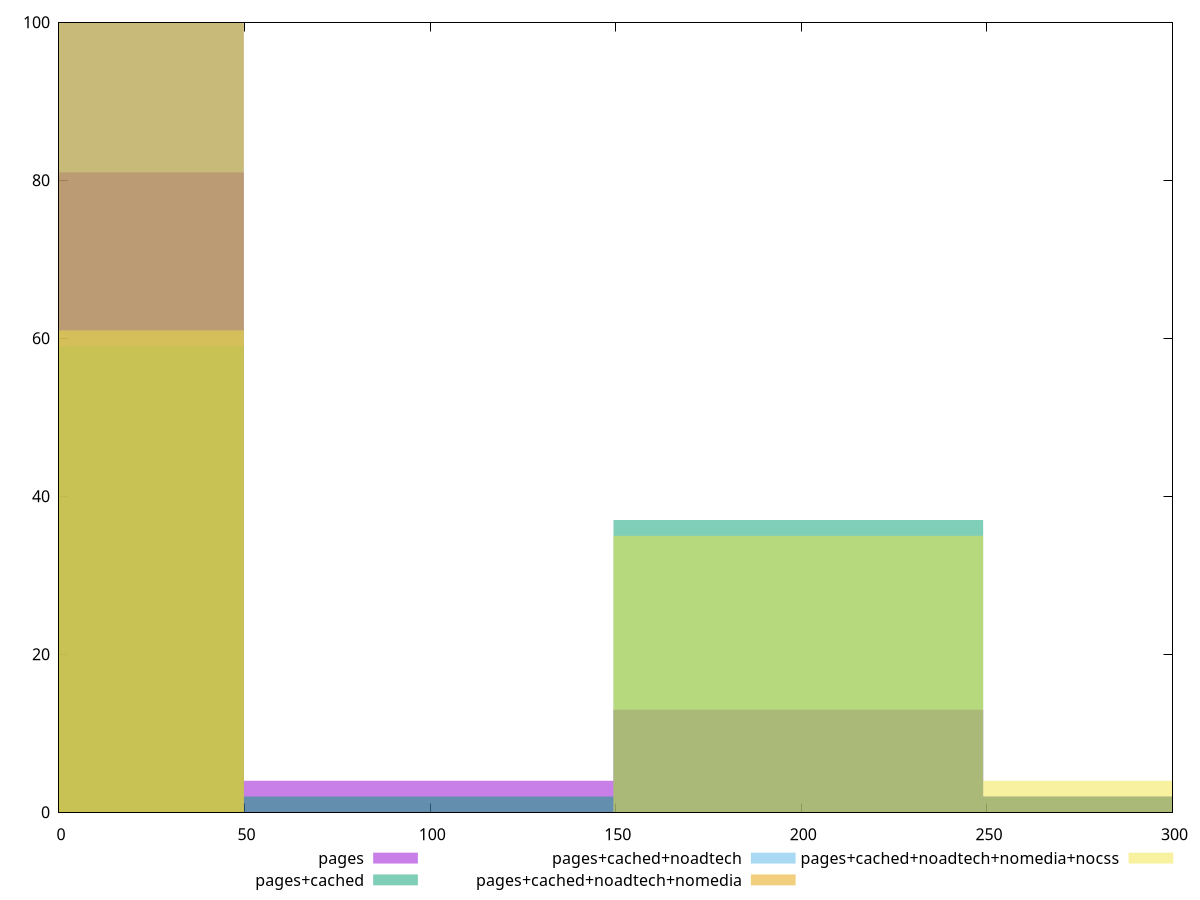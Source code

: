 reset

$pages <<EOF
0 81
199.18853147235305 13
298.7827972085296 2
99.59426573617652 4
EOF

$pagesCached <<EOF
99.59426573617652 2
0 59
199.18853147235305 37
298.7827972085296 2
EOF

$pagesCachedNoadtech <<EOF
0 100
EOF

$pagesCachedNoadtechNomedia <<EOF
0 100
EOF

$pagesCachedNoadtechNomediaNocss <<EOF
199.18853147235305 35
0 61
298.7827972085296 4
EOF

set key outside below
set boxwidth 99.59426573617652
set xrange [0:300]
set yrange [0:100]
set trange [0:100]
set style fill transparent solid 0.5 noborder
set terminal svg size 640, 530 enhanced background rgb 'white'
set output "report_00009_2021-02-08T22-37-41.559Z/unminified-javascript/comparison/histogram/all_raw.svg"

plot $pages title "pages" with boxes, \
     $pagesCached title "pages+cached" with boxes, \
     $pagesCachedNoadtech title "pages+cached+noadtech" with boxes, \
     $pagesCachedNoadtechNomedia title "pages+cached+noadtech+nomedia" with boxes, \
     $pagesCachedNoadtechNomediaNocss title "pages+cached+noadtech+nomedia+nocss" with boxes

reset
